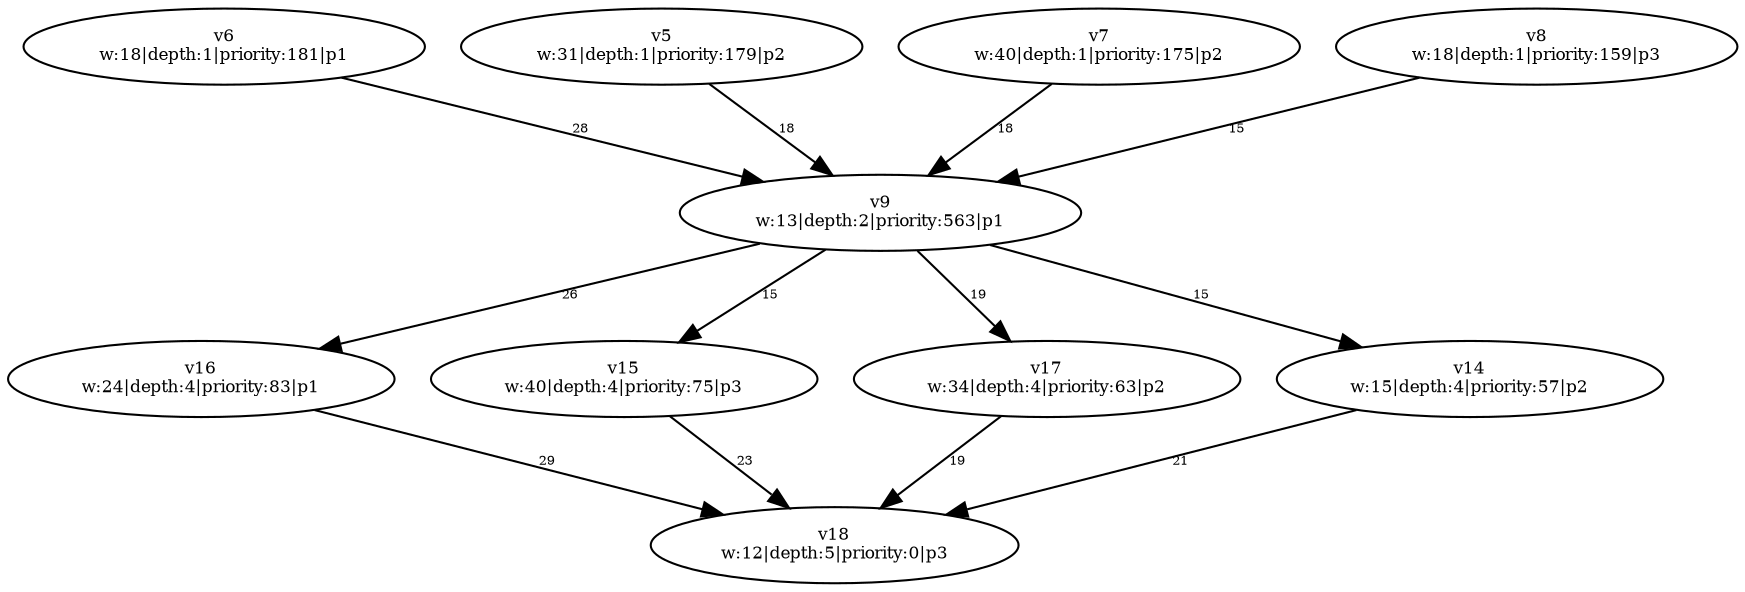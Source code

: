 digraph {
	v6 [label="v6
w:18|depth:1|priority:181|p1" fontsize=8.0]
	v5 [label="v5
w:31|depth:1|priority:179|p2" fontsize=8.0]
	v7 [label="v7
w:40|depth:1|priority:175|p2" fontsize=8.0]
	v8 [label="v8
w:18|depth:1|priority:159|p3" fontsize=8.0]
	v9 [label="v9
w:13|depth:2|priority:563|p1" fontsize=8.0]
	v16 [label="v16
w:24|depth:4|priority:83|p1" fontsize=8.0]
	v15 [label="v15
w:40|depth:4|priority:75|p3" fontsize=8.0]
	v17 [label="v17
w:34|depth:4|priority:63|p2" fontsize=8.0]
	v14 [label="v14
w:15|depth:4|priority:57|p2" fontsize=8.0]
	v18 [label="v18
w:12|depth:5|priority:0|p3" fontsize=8.0]
	v5 -> v9 [label=18 constraint=true fontsize=6.0]
	v6 -> v9 [label=28 constraint=true fontsize=6.0]
	v7 -> v9 [label=18 constraint=true fontsize=6.0]
	v8 -> v9 [label=15 constraint=true fontsize=6.0]
	v14 -> v18 [label=21 constraint=true fontsize=6.0]
	v15 -> v18 [label=23 constraint=true fontsize=6.0]
	v16 -> v18 [label=29 constraint=true fontsize=6.0]
	v17 -> v18 [label=19 constraint=true fontsize=6.0]
	v9 -> v17 [label=19 constraint=true fontsize=6.0]
	v9 -> v15 [label=15 constraint=true fontsize=6.0]
	v9 -> v16 [label=26 constraint=true fontsize=6.0]
	v9 -> v14 [label=15 constraint=true fontsize=6.0]
}
